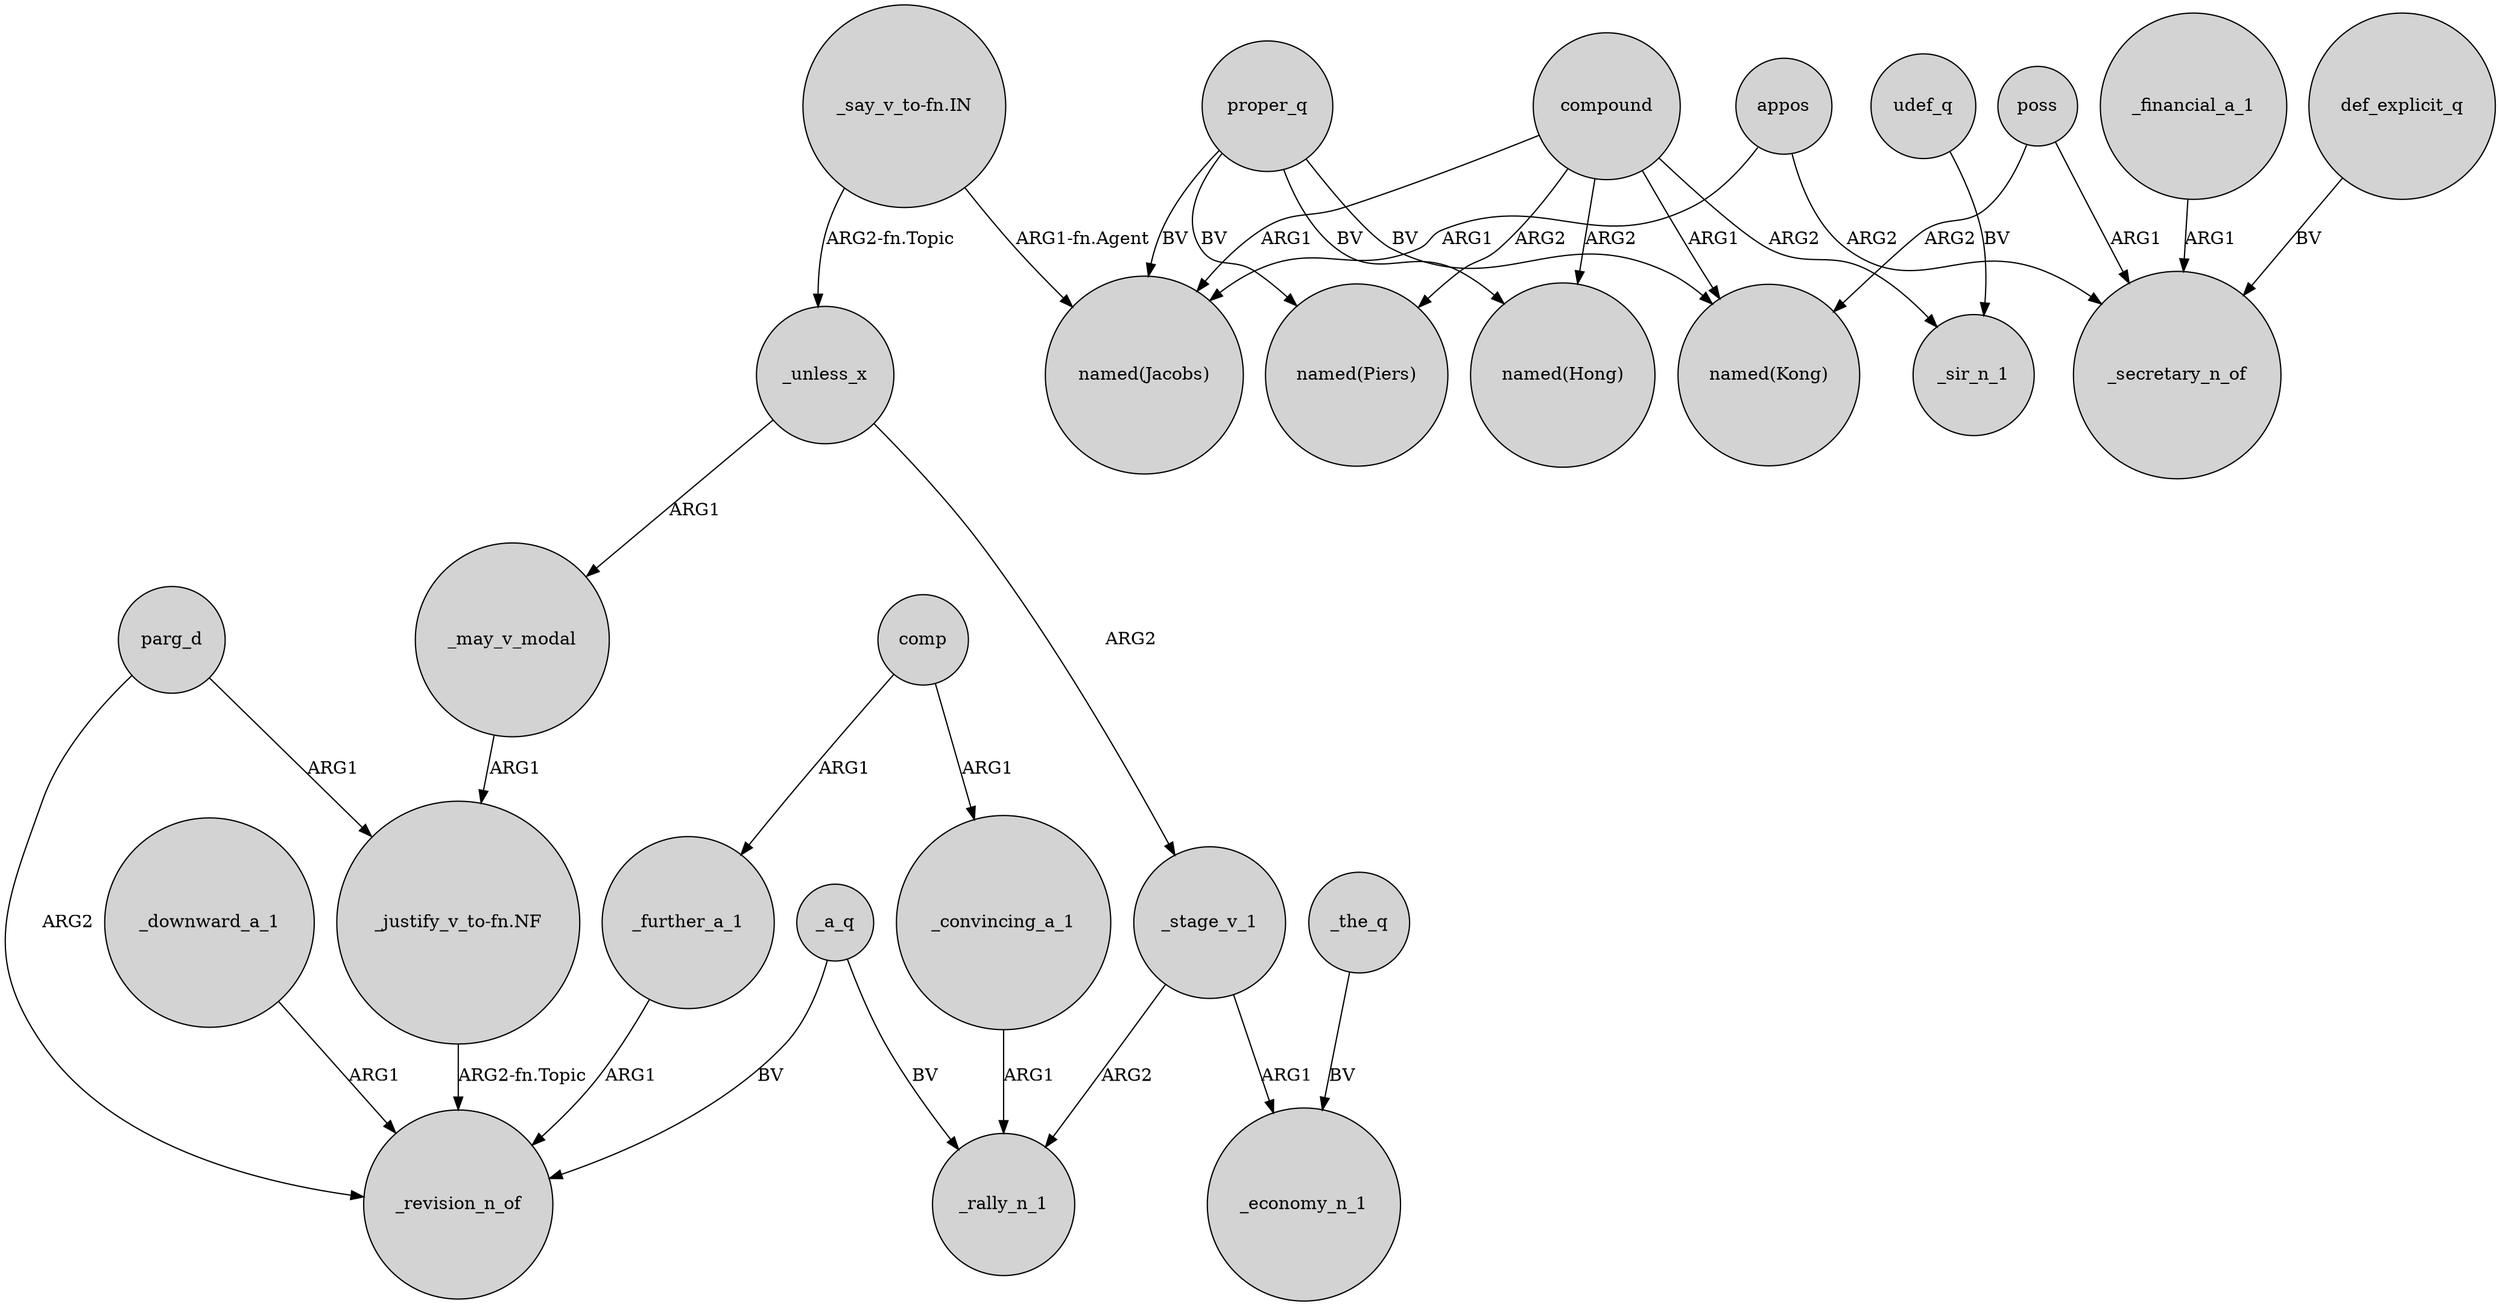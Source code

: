 digraph {
	node [shape=circle style=filled]
	_stage_v_1 -> _rally_n_1 [label=ARG2]
	proper_q -> "named(Piers)" [label=BV]
	def_explicit_q -> _secretary_n_of [label=BV]
	appos -> _secretary_n_of [label=ARG2]
	_a_q -> _revision_n_of [label=BV]
	compound -> _sir_n_1 [label=ARG2]
	compound -> "named(Piers)" [label=ARG2]
	"_say_v_to-fn.IN" -> "named(Jacobs)" [label="ARG1-fn.Agent"]
	_unless_x -> _may_v_modal [label=ARG1]
	_convincing_a_1 -> _rally_n_1 [label=ARG1]
	_the_q -> _economy_n_1 [label=BV]
	_financial_a_1 -> _secretary_n_of [label=ARG1]
	compound -> "named(Hong)" [label=ARG2]
	parg_d -> _revision_n_of [label=ARG2]
	poss -> "named(Kong)" [label=ARG2]
	comp -> _convincing_a_1 [label=ARG1]
	udef_q -> _sir_n_1 [label=BV]
	proper_q -> "named(Hong)" [label=BV]
	"_say_v_to-fn.IN" -> _unless_x [label="ARG2-fn.Topic"]
	compound -> "named(Jacobs)" [label=ARG1]
	_a_q -> _rally_n_1 [label=BV]
	_may_v_modal -> "_justify_v_to-fn.NF" [label=ARG1]
	_downward_a_1 -> _revision_n_of [label=ARG1]
	comp -> _further_a_1 [label=ARG1]
	parg_d -> "_justify_v_to-fn.NF" [label=ARG1]
	proper_q -> "named(Kong)" [label=BV]
	appos -> "named(Jacobs)" [label=ARG1]
	"_justify_v_to-fn.NF" -> _revision_n_of [label="ARG2-fn.Topic"]
	_further_a_1 -> _revision_n_of [label=ARG1]
	poss -> _secretary_n_of [label=ARG1]
	_unless_x -> _stage_v_1 [label=ARG2]
	_stage_v_1 -> _economy_n_1 [label=ARG1]
	proper_q -> "named(Jacobs)" [label=BV]
	compound -> "named(Kong)" [label=ARG1]
}

